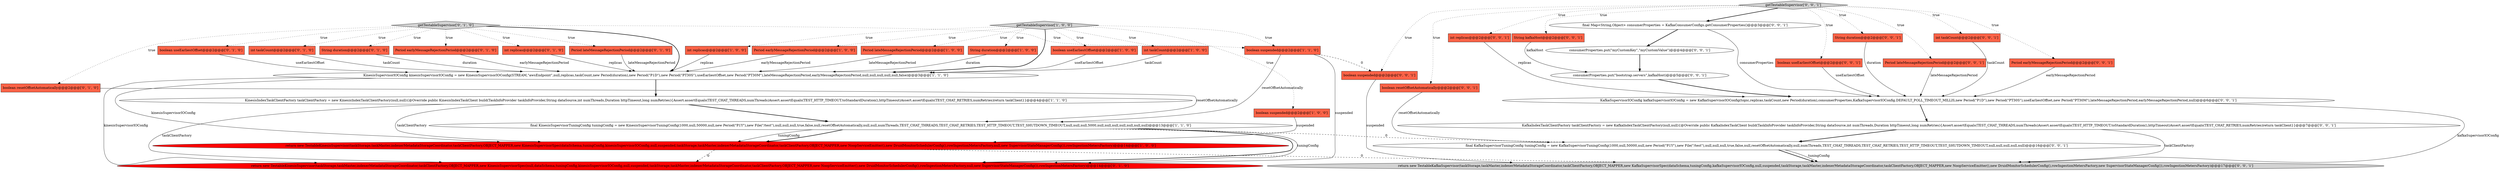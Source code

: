 digraph {
5 [style = filled, label = "final KinesisSupervisorTuningConfig tuningConfig = new KinesisSupervisorTuningConfig(1000,null,50000,null,new Period(\"P1Y\"),new File(\"/test\"),null,null,null,true,false,null,resetOffsetAutomatically,null,null,numThreads,TEST_CHAT_THREADS,TEST_CHAT_RETRIES,TEST_HTTP_TIMEOUT,TEST_SHUTDOWN_TIMEOUT,null,null,null,5000,null,null,null,null,null,null,null)@@@13@@@['1', '1', '0']", fillcolor = white, shape = ellipse image = "AAA0AAABBB1BBB"];
6 [style = filled, label = "return new TestableKinesisSupervisor(taskStorage,taskMaster,indexerMetadataStorageCoordinator,taskClientFactory,OBJECT_MAPPER,new KinesisSupervisorSpec(dataSchema,tuningConfig,kinesisSupervisorIOConfig,null,suspended,taskStorage,taskMaster,indexerMetadataStorageCoordinator,taskClientFactory,OBJECT_MAPPER,new NoopServiceEmitter(),new DruidMonitorSchedulerConfig(),rowIngestionMetersFactory,null,new SupervisorStateManagerConfig()),rowIngestionMetersFactory)@@@14@@@['1', '0', '0']", fillcolor = red, shape = ellipse image = "AAA1AAABBB1BBB"];
34 [style = filled, label = "final KafkaSupervisorTuningConfig tuningConfig = new KafkaSupervisorTuningConfig(1000,null,50000,null,new Period(\"P1Y\"),new File(\"/test\"),null,null,null,true,false,null,resetOffsetAutomatically,null,numThreads,TEST_CHAT_THREADS,TEST_CHAT_RETRIES,TEST_HTTP_TIMEOUT,TEST_SHUTDOWN_TIMEOUT,null,null,null,null,null)@@@16@@@['0', '0', '1']", fillcolor = white, shape = ellipse image = "AAA0AAABBB3BBB"];
3 [style = filled, label = "boolean suspended@@@2@@@['1', '0', '0']", fillcolor = tomato, shape = box image = "AAA0AAABBB1BBB"];
20 [style = filled, label = "Period lateMessageRejectionPeriod@@@2@@@['0', '1', '0']", fillcolor = tomato, shape = box image = "AAA0AAABBB2BBB"];
1 [style = filled, label = "KinesisSupervisorIOConfig kinesisSupervisorIOConfig = new KinesisSupervisorIOConfig(STREAM,\"awsEndpoint\",null,replicas,taskCount,new Period(duration),new Period(\"P1D\"),new Period(\"PT30S\"),useEarliestOffset,new Period(\"PT30M\"),lateMessageRejectionPeriod,earlyMessageRejectionPeriod,null,null,null,null,null,false)@@@3@@@['1', '1', '0']", fillcolor = white, shape = ellipse image = "AAA0AAABBB1BBB"];
29 [style = filled, label = "final Map<String,Object> consumerProperties = KafkaConsumerConfigs.getConsumerProperties()@@@3@@@['0', '0', '1']", fillcolor = white, shape = ellipse image = "AAA0AAABBB3BBB"];
33 [style = filled, label = "return new TestableKafkaSupervisor(taskStorage,taskMaster,indexerMetadataStorageCoordinator,taskClientFactory,OBJECT_MAPPER,new KafkaSupervisorSpec(dataSchema,tuningConfig,kafkaSupervisorIOConfig,null,suspended,taskStorage,taskMaster,indexerMetadataStorageCoordinator,taskClientFactory,OBJECT_MAPPER,new NoopServiceEmitter(),new DruidMonitorSchedulerConfig(),rowIngestionMetersFactory,new SupervisorStateManagerConfig()),rowIngestionMetersFactory)@@@17@@@['0', '0', '1']", fillcolor = lightgray, shape = ellipse image = "AAA0AAABBB3BBB"];
27 [style = filled, label = "KafkaSupervisorIOConfig kafkaSupervisorIOConfig = new KafkaSupervisorIOConfig(topic,replicas,taskCount,new Period(duration),consumerProperties,KafkaSupervisorIOConfig.DEFAULT_POLL_TIMEOUT_MILLIS,new Period(\"P1D\"),new Period(\"PT30S\"),useEarliestOffset,new Period(\"PT30M\"),lateMessageRejectionPeriod,earlyMessageRejectionPeriod,null)@@@6@@@['0', '0', '1']", fillcolor = white, shape = ellipse image = "AAA0AAABBB3BBB"];
17 [style = filled, label = "boolean useEarliestOffset@@@2@@@['0', '1', '0']", fillcolor = tomato, shape = box image = "AAA0AAABBB2BBB"];
22 [style = filled, label = "Period earlyMessageRejectionPeriod@@@2@@@['0', '0', '1']", fillcolor = tomato, shape = box image = "AAA0AAABBB3BBB"];
31 [style = filled, label = "consumerProperties.put(\"bootstrap.servers\",kafkaHost)@@@5@@@['0', '0', '1']", fillcolor = white, shape = ellipse image = "AAA0AAABBB3BBB"];
14 [style = filled, label = "int taskCount@@@2@@@['0', '1', '0']", fillcolor = tomato, shape = box image = "AAA0AAABBB2BBB"];
30 [style = filled, label = "int replicas@@@2@@@['0', '0', '1']", fillcolor = tomato, shape = box image = "AAA0AAABBB3BBB"];
0 [style = filled, label = "int taskCount@@@2@@@['1', '0', '0']", fillcolor = tomato, shape = box image = "AAA0AAABBB1BBB"];
24 [style = filled, label = "boolean useEarliestOffset@@@2@@@['0', '0', '1']", fillcolor = tomato, shape = box image = "AAA0AAABBB3BBB"];
19 [style = filled, label = "int replicas@@@2@@@['0', '1', '0']", fillcolor = tomato, shape = box image = "AAA0AAABBB2BBB"];
25 [style = filled, label = "String duration@@@2@@@['0', '0', '1']", fillcolor = tomato, shape = box image = "AAA0AAABBB3BBB"];
13 [style = filled, label = "boolean resetOffsetAutomatically@@@2@@@['0', '1', '0']", fillcolor = tomato, shape = box image = "AAA0AAABBB2BBB"];
35 [style = filled, label = "getTestableSupervisor['0', '0', '1']", fillcolor = lightgray, shape = diamond image = "AAA0AAABBB3BBB"];
16 [style = filled, label = "String duration@@@2@@@['0', '1', '0']", fillcolor = tomato, shape = box image = "AAA0AAABBB2BBB"];
10 [style = filled, label = "int replicas@@@2@@@['1', '0', '0']", fillcolor = tomato, shape = box image = "AAA0AAABBB1BBB"];
15 [style = filled, label = "getTestableSupervisor['0', '1', '0']", fillcolor = lightgray, shape = diamond image = "AAA0AAABBB2BBB"];
36 [style = filled, label = "Period lateMessageRejectionPeriod@@@2@@@['0', '0', '1']", fillcolor = tomato, shape = box image = "AAA0AAABBB3BBB"];
7 [style = filled, label = "Period earlyMessageRejectionPeriod@@@2@@@['1', '0', '0']", fillcolor = tomato, shape = box image = "AAA0AAABBB1BBB"];
38 [style = filled, label = "boolean suspended@@@2@@@['0', '0', '1']", fillcolor = tomato, shape = box image = "AAA0AAABBB3BBB"];
26 [style = filled, label = "String kafkaHost@@@2@@@['0', '0', '1']", fillcolor = tomato, shape = box image = "AAA0AAABBB3BBB"];
9 [style = filled, label = "Period lateMessageRejectionPeriod@@@2@@@['1', '0', '0']", fillcolor = tomato, shape = box image = "AAA0AAABBB1BBB"];
28 [style = filled, label = "int taskCount@@@2@@@['0', '0', '1']", fillcolor = tomato, shape = box image = "AAA0AAABBB3BBB"];
18 [style = filled, label = "return new TestableKinesisSupervisor(taskStorage,taskMaster,indexerMetadataStorageCoordinator,taskClientFactory,OBJECT_MAPPER,new KinesisSupervisorSpec(null,dataSchema,tuningConfig,kinesisSupervisorIOConfig,null,suspended,taskStorage,taskMaster,indexerMetadataStorageCoordinator,taskClientFactory,OBJECT_MAPPER,new NoopServiceEmitter(),new DruidMonitorSchedulerConfig(),rowIngestionMetersFactory,null,new SupervisorStateManagerConfig()),rowIngestionMetersFactory)@@@14@@@['0', '1', '0']", fillcolor = red, shape = ellipse image = "AAA1AAABBB2BBB"];
12 [style = filled, label = "boolean suspended@@@2@@@['1', '1', '0']", fillcolor = tomato, shape = box image = "AAA0AAABBB1BBB"];
4 [style = filled, label = "String duration@@@2@@@['1', '0', '0']", fillcolor = tomato, shape = box image = "AAA0AAABBB1BBB"];
32 [style = filled, label = "KafkaIndexTaskClientFactory taskClientFactory = new KafkaIndexTaskClientFactory(null,null){@Override public KafkaIndexTaskClient build(TaskInfoProvider taskInfoProvider,String dataSource,int numThreads,Duration httpTimeout,long numRetries){Assert.assertEquals(TEST_CHAT_THREADS,numThreads)Assert.assertEquals(TEST_HTTP_TIMEOUT.toStandardDuration(),httpTimeout)Assert.assertEquals(TEST_CHAT_RETRIES,numRetries)return taskClient}}@@@7@@@['0', '0', '1']", fillcolor = white, shape = ellipse image = "AAA0AAABBB3BBB"];
21 [style = filled, label = "Period earlyMessageRejectionPeriod@@@2@@@['0', '1', '0']", fillcolor = tomato, shape = box image = "AAA0AAABBB2BBB"];
23 [style = filled, label = "consumerProperties.put(\"myCustomKey\",\"myCustomValue\")@@@4@@@['0', '0', '1']", fillcolor = white, shape = ellipse image = "AAA0AAABBB3BBB"];
11 [style = filled, label = "KinesisIndexTaskClientFactory taskClientFactory = new KinesisIndexTaskClientFactory(null,null){@Override public KinesisIndexTaskClient build(TaskInfoProvider taskInfoProvider,String dataSource,int numThreads,Duration httpTimeout,long numRetries){Assert.assertEquals(TEST_CHAT_THREADS,numThreads)Assert.assertEquals(TEST_HTTP_TIMEOUT.toStandardDuration(),httpTimeout)Assert.assertEquals(TEST_CHAT_RETRIES,numRetries)return taskClient}}@@@4@@@['1', '1', '0']", fillcolor = white, shape = ellipse image = "AAA0AAABBB1BBB"];
2 [style = filled, label = "getTestableSupervisor['1', '0', '0']", fillcolor = lightgray, shape = diamond image = "AAA0AAABBB1BBB"];
37 [style = filled, label = "boolean resetOffsetAutomatically@@@2@@@['0', '0', '1']", fillcolor = tomato, shape = box image = "AAA0AAABBB3BBB"];
8 [style = filled, label = "boolean useEarliestOffset@@@2@@@['1', '0', '0']", fillcolor = tomato, shape = box image = "AAA0AAABBB1BBB"];
2->3 [style = dotted, label="true"];
28->27 [style = solid, label="taskCount"];
23->31 [style = bold, label=""];
22->27 [style = solid, label="earlyMessageRejectionPeriod"];
12->38 [style = dashed, label="0"];
10->1 [style = solid, label="replicas"];
11->6 [style = solid, label="taskClientFactory"];
27->32 [style = bold, label=""];
24->27 [style = solid, label="useEarliestOffset"];
2->0 [style = dotted, label="true"];
12->18 [style = solid, label="suspended"];
29->27 [style = solid, label="consumerProperties"];
35->29 [style = bold, label=""];
1->18 [style = solid, label="kinesisSupervisorIOConfig"];
2->8 [style = dotted, label="true"];
19->1 [style = solid, label="replicas"];
35->24 [style = dotted, label="true"];
2->1 [style = bold, label=""];
38->33 [style = solid, label="suspended"];
35->36 [style = dotted, label="true"];
25->27 [style = solid, label="duration"];
34->33 [style = bold, label=""];
35->38 [style = dotted, label="true"];
35->26 [style = dotted, label="true"];
15->20 [style = dotted, label="true"];
20->1 [style = solid, label="lateMessageRejectionPeriod"];
26->31 [style = solid, label="kafkaHost"];
5->18 [style = bold, label=""];
7->1 [style = solid, label="earlyMessageRejectionPeriod"];
29->23 [style = bold, label=""];
11->18 [style = solid, label="taskClientFactory"];
34->33 [style = solid, label="tuningConfig"];
27->33 [style = solid, label="kafkaSupervisorIOConfig"];
37->34 [style = solid, label="resetOffsetAutomatically"];
32->34 [style = bold, label=""];
15->14 [style = dotted, label="true"];
1->6 [style = solid, label="kinesisSupervisorIOConfig"];
15->16 [style = dotted, label="true"];
15->21 [style = dotted, label="true"];
35->30 [style = dotted, label="true"];
36->27 [style = solid, label="lateMessageRejectionPeriod"];
5->34 [style = dashed, label="0"];
21->1 [style = solid, label="earlyMessageRejectionPeriod"];
6->33 [style = dashed, label="0"];
1->11 [style = bold, label=""];
0->1 [style = solid, label="taskCount"];
15->13 [style = dotted, label="true"];
6->18 [style = dashed, label="0"];
13->5 [style = solid, label="resetOffsetAutomatically"];
17->1 [style = solid, label="useEarliestOffset"];
15->17 [style = dotted, label="true"];
35->25 [style = dotted, label="true"];
11->5 [style = bold, label=""];
8->1 [style = solid, label="useEarliestOffset"];
3->6 [style = solid, label="suspended"];
5->18 [style = solid, label="tuningConfig"];
32->33 [style = solid, label="taskClientFactory"];
5->6 [style = bold, label=""];
31->27 [style = bold, label=""];
16->1 [style = solid, label="duration"];
2->9 [style = dotted, label="true"];
15->19 [style = dotted, label="true"];
2->7 [style = dotted, label="true"];
2->4 [style = dotted, label="true"];
9->1 [style = solid, label="lateMessageRejectionPeriod"];
2->12 [style = dotted, label="true"];
30->27 [style = solid, label="replicas"];
4->1 [style = solid, label="duration"];
15->12 [style = dotted, label="true"];
35->28 [style = dotted, label="true"];
35->37 [style = dotted, label="true"];
35->22 [style = dotted, label="true"];
5->6 [style = solid, label="tuningConfig"];
14->1 [style = solid, label="taskCount"];
12->5 [style = solid, label="resetOffsetAutomatically"];
2->10 [style = dotted, label="true"];
15->1 [style = bold, label=""];
}

